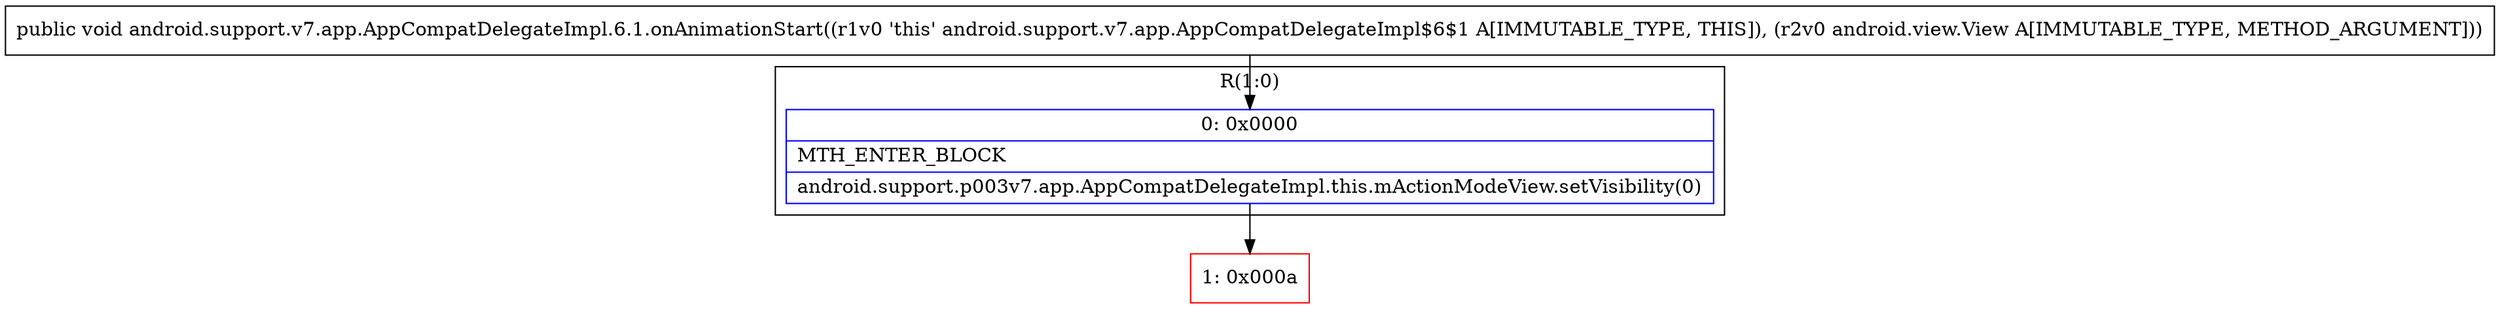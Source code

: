 digraph "CFG forandroid.support.v7.app.AppCompatDelegateImpl.6.1.onAnimationStart(Landroid\/view\/View;)V" {
subgraph cluster_Region_1980381779 {
label = "R(1:0)";
node [shape=record,color=blue];
Node_0 [shape=record,label="{0\:\ 0x0000|MTH_ENTER_BLOCK\l|android.support.p003v7.app.AppCompatDelegateImpl.this.mActionModeView.setVisibility(0)\l}"];
}
Node_1 [shape=record,color=red,label="{1\:\ 0x000a}"];
MethodNode[shape=record,label="{public void android.support.v7.app.AppCompatDelegateImpl.6.1.onAnimationStart((r1v0 'this' android.support.v7.app.AppCompatDelegateImpl$6$1 A[IMMUTABLE_TYPE, THIS]), (r2v0 android.view.View A[IMMUTABLE_TYPE, METHOD_ARGUMENT])) }"];
MethodNode -> Node_0;
Node_0 -> Node_1;
}

